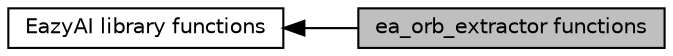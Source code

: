 digraph "ea_orb_extractor functions"
{
  bgcolor="transparent";
  edge [fontname="Helvetica",fontsize="10",labelfontname="Helvetica",labelfontsize="10"];
  node [fontname="Helvetica",fontsize="10",shape=box];
  rankdir=LR;
  Node2 [label="EazyAI library functions",height=0.2,width=0.4,color="black",URL="$da/d24/group__eazyai-api-details.html",tooltip="Definition of functions in EazyAI library."];
  Node1 [label="ea_orb_extractor functions",height=0.2,width=0.4,color="black", fillcolor="grey75", style="filled", fontcolor="black",tooltip="Definition of ea_orb_extractor functions."];
  Node2->Node1 [shape=plaintext, dir="back", style="solid"];
}
